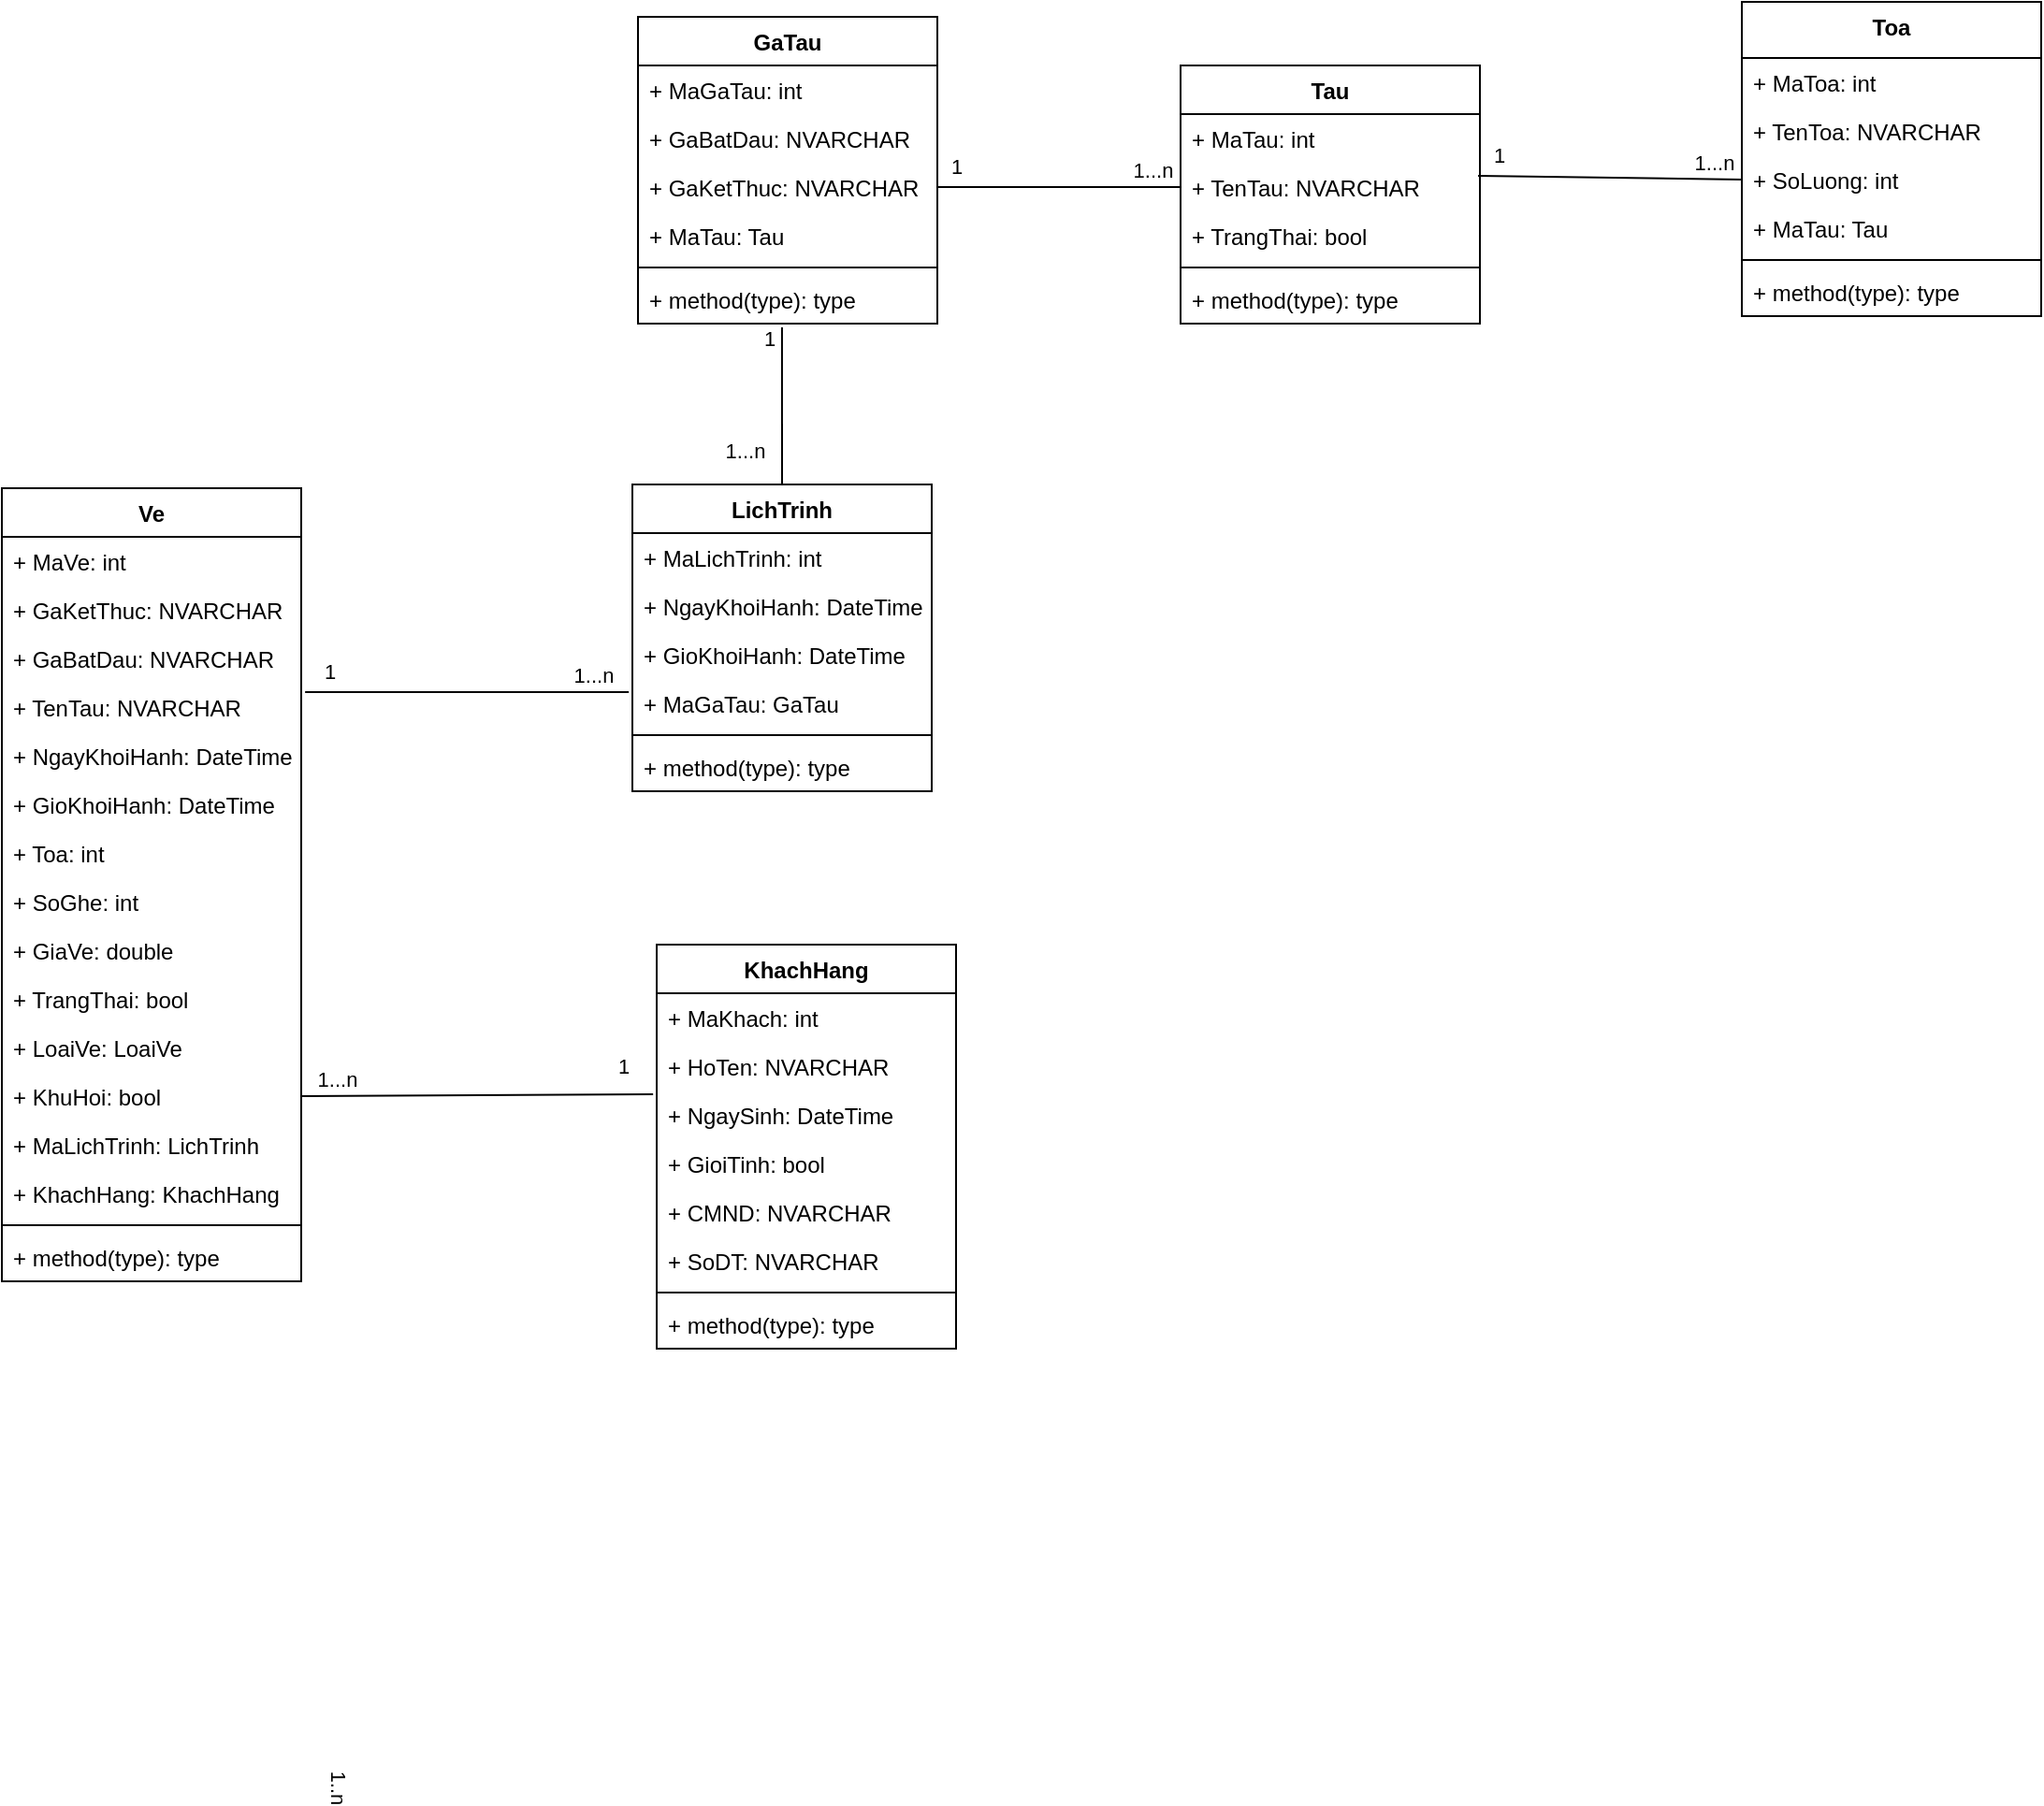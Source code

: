 <mxfile version="14.9.6" type="github">
  <diagram id="NpSVNK-5xvkSS7DOD7S0" name="Page-1">
    <mxGraphModel dx="1382" dy="764" grid="1" gridSize="10" guides="1" tooltips="1" connect="1" arrows="1" fold="1" page="1" pageScale="1" pageWidth="850" pageHeight="1100" math="0" shadow="0">
      <root>
        <mxCell id="0" />
        <mxCell id="1" parent="0" />
        <mxCell id="a7XMS0JOYcJxAgpCZdQg-1" value="Tau" style="swimlane;fontStyle=1;align=center;verticalAlign=top;childLayout=stackLayout;horizontal=1;startSize=26;horizontalStack=0;resizeParent=1;resizeParentMax=0;resizeLast=0;collapsible=1;marginBottom=0;" vertex="1" parent="1">
          <mxGeometry x="680" y="104" width="160" height="138" as="geometry" />
        </mxCell>
        <mxCell id="a7XMS0JOYcJxAgpCZdQg-2" value="+ MaTau: int" style="text;strokeColor=none;fillColor=none;align=left;verticalAlign=top;spacingLeft=4;spacingRight=4;overflow=hidden;rotatable=0;points=[[0,0.5],[1,0.5]];portConstraint=eastwest;" vertex="1" parent="a7XMS0JOYcJxAgpCZdQg-1">
          <mxGeometry y="26" width="160" height="26" as="geometry" />
        </mxCell>
        <mxCell id="a7XMS0JOYcJxAgpCZdQg-26" value="+ TenTau: NVARCHAR" style="text;strokeColor=none;fillColor=none;align=left;verticalAlign=top;spacingLeft=4;spacingRight=4;overflow=hidden;rotatable=0;points=[[0,0.5],[1,0.5]];portConstraint=eastwest;" vertex="1" parent="a7XMS0JOYcJxAgpCZdQg-1">
          <mxGeometry y="52" width="160" height="26" as="geometry" />
        </mxCell>
        <mxCell id="a7XMS0JOYcJxAgpCZdQg-37" value="+ TrangThai: bool" style="text;strokeColor=none;fillColor=none;align=left;verticalAlign=top;spacingLeft=4;spacingRight=4;overflow=hidden;rotatable=0;points=[[0,0.5],[1,0.5]];portConstraint=eastwest;" vertex="1" parent="a7XMS0JOYcJxAgpCZdQg-1">
          <mxGeometry y="78" width="160" height="26" as="geometry" />
        </mxCell>
        <mxCell id="a7XMS0JOYcJxAgpCZdQg-3" value="" style="line;strokeWidth=1;fillColor=none;align=left;verticalAlign=middle;spacingTop=-1;spacingLeft=3;spacingRight=3;rotatable=0;labelPosition=right;points=[];portConstraint=eastwest;" vertex="1" parent="a7XMS0JOYcJxAgpCZdQg-1">
          <mxGeometry y="104" width="160" height="8" as="geometry" />
        </mxCell>
        <mxCell id="a7XMS0JOYcJxAgpCZdQg-4" value="+ method(type): type" style="text;strokeColor=none;fillColor=none;align=left;verticalAlign=top;spacingLeft=4;spacingRight=4;overflow=hidden;rotatable=0;points=[[0,0.5],[1,0.5]];portConstraint=eastwest;" vertex="1" parent="a7XMS0JOYcJxAgpCZdQg-1">
          <mxGeometry y="112" width="160" height="26" as="geometry" />
        </mxCell>
        <mxCell id="a7XMS0JOYcJxAgpCZdQg-6" value="Toa" style="swimlane;fontStyle=1;align=center;verticalAlign=top;childLayout=stackLayout;horizontal=1;startSize=30;horizontalStack=0;resizeParent=1;resizeParentMax=0;resizeLast=0;collapsible=1;marginBottom=0;" vertex="1" parent="1">
          <mxGeometry x="980" y="70" width="160" height="168" as="geometry" />
        </mxCell>
        <mxCell id="a7XMS0JOYcJxAgpCZdQg-7" value="+ MaToa: int" style="text;strokeColor=none;fillColor=none;align=left;verticalAlign=top;spacingLeft=4;spacingRight=4;overflow=hidden;rotatable=0;points=[[0,0.5],[1,0.5]];portConstraint=eastwest;" vertex="1" parent="a7XMS0JOYcJxAgpCZdQg-6">
          <mxGeometry y="30" width="160" height="26" as="geometry" />
        </mxCell>
        <mxCell id="a7XMS0JOYcJxAgpCZdQg-27" value="+ TenToa: NVARCHAR" style="text;strokeColor=none;fillColor=none;align=left;verticalAlign=top;spacingLeft=4;spacingRight=4;overflow=hidden;rotatable=0;points=[[0,0.5],[1,0.5]];portConstraint=eastwest;" vertex="1" parent="a7XMS0JOYcJxAgpCZdQg-6">
          <mxGeometry y="56" width="160" height="26" as="geometry" />
        </mxCell>
        <mxCell id="a7XMS0JOYcJxAgpCZdQg-28" value="+ SoLuong: int" style="text;strokeColor=none;fillColor=none;align=left;verticalAlign=top;spacingLeft=4;spacingRight=4;overflow=hidden;rotatable=0;points=[[0,0.5],[1,0.5]];portConstraint=eastwest;" vertex="1" parent="a7XMS0JOYcJxAgpCZdQg-6">
          <mxGeometry y="82" width="160" height="26" as="geometry" />
        </mxCell>
        <mxCell id="a7XMS0JOYcJxAgpCZdQg-29" value="+ MaTau: Tau" style="text;strokeColor=none;fillColor=none;align=left;verticalAlign=top;spacingLeft=4;spacingRight=4;overflow=hidden;rotatable=0;points=[[0,0.5],[1,0.5]];portConstraint=eastwest;" vertex="1" parent="a7XMS0JOYcJxAgpCZdQg-6">
          <mxGeometry y="108" width="160" height="26" as="geometry" />
        </mxCell>
        <mxCell id="a7XMS0JOYcJxAgpCZdQg-8" value="" style="line;strokeWidth=1;fillColor=none;align=left;verticalAlign=middle;spacingTop=-1;spacingLeft=3;spacingRight=3;rotatable=0;labelPosition=right;points=[];portConstraint=eastwest;" vertex="1" parent="a7XMS0JOYcJxAgpCZdQg-6">
          <mxGeometry y="134" width="160" height="8" as="geometry" />
        </mxCell>
        <mxCell id="a7XMS0JOYcJxAgpCZdQg-9" value="+ method(type): type" style="text;strokeColor=none;fillColor=none;align=left;verticalAlign=top;spacingLeft=4;spacingRight=4;overflow=hidden;rotatable=0;points=[[0,0.5],[1,0.5]];portConstraint=eastwest;" vertex="1" parent="a7XMS0JOYcJxAgpCZdQg-6">
          <mxGeometry y="142" width="160" height="26" as="geometry" />
        </mxCell>
        <mxCell id="a7XMS0JOYcJxAgpCZdQg-35" value="1..n" style="edgeLabel;html=1;align=center;verticalAlign=middle;resizable=0;points=[];rotation=90;" vertex="1" connectable="0" parent="1">
          <mxGeometry x="300.003" y="400.0" as="geometry">
            <mxPoint x="624" y="70" as="offset" />
          </mxGeometry>
        </mxCell>
        <mxCell id="a7XMS0JOYcJxAgpCZdQg-39" value="LichTrinh" style="swimlane;fontStyle=1;align=center;verticalAlign=top;childLayout=stackLayout;horizontal=1;startSize=26;horizontalStack=0;resizeParent=1;resizeParentMax=0;resizeLast=0;collapsible=1;marginBottom=0;" vertex="1" parent="1">
          <mxGeometry x="387" y="328" width="160" height="164" as="geometry" />
        </mxCell>
        <mxCell id="a7XMS0JOYcJxAgpCZdQg-40" value="+ MaLichTrinh: int" style="text;strokeColor=none;fillColor=none;align=left;verticalAlign=top;spacingLeft=4;spacingRight=4;overflow=hidden;rotatable=0;points=[[0,0.5],[1,0.5]];portConstraint=eastwest;" vertex="1" parent="a7XMS0JOYcJxAgpCZdQg-39">
          <mxGeometry y="26" width="160" height="26" as="geometry" />
        </mxCell>
        <mxCell id="a7XMS0JOYcJxAgpCZdQg-45" value="+ NgayKhoiHanh: DateTime" style="text;strokeColor=none;fillColor=none;align=left;verticalAlign=top;spacingLeft=4;spacingRight=4;overflow=hidden;rotatable=0;points=[[0,0.5],[1,0.5]];portConstraint=eastwest;" vertex="1" parent="a7XMS0JOYcJxAgpCZdQg-39">
          <mxGeometry y="52" width="160" height="26" as="geometry" />
        </mxCell>
        <mxCell id="a7XMS0JOYcJxAgpCZdQg-46" value="+ GioKhoiHanh: DateTime" style="text;strokeColor=none;fillColor=none;align=left;verticalAlign=top;spacingLeft=4;spacingRight=4;overflow=hidden;rotatable=0;points=[[0,0.5],[1,0.5]];portConstraint=eastwest;" vertex="1" parent="a7XMS0JOYcJxAgpCZdQg-39">
          <mxGeometry y="78" width="160" height="26" as="geometry" />
        </mxCell>
        <mxCell id="a7XMS0JOYcJxAgpCZdQg-73" value="+ MaGaTau: GaTau" style="text;strokeColor=none;fillColor=none;align=left;verticalAlign=top;spacingLeft=4;spacingRight=4;overflow=hidden;rotatable=0;points=[[0,0.5],[1,0.5]];portConstraint=eastwest;" vertex="1" parent="a7XMS0JOYcJxAgpCZdQg-39">
          <mxGeometry y="104" width="160" height="26" as="geometry" />
        </mxCell>
        <mxCell id="a7XMS0JOYcJxAgpCZdQg-41" value="" style="line;strokeWidth=1;fillColor=none;align=left;verticalAlign=middle;spacingTop=-1;spacingLeft=3;spacingRight=3;rotatable=0;labelPosition=right;points=[];portConstraint=eastwest;" vertex="1" parent="a7XMS0JOYcJxAgpCZdQg-39">
          <mxGeometry y="130" width="160" height="8" as="geometry" />
        </mxCell>
        <mxCell id="a7XMS0JOYcJxAgpCZdQg-42" value="+ method(type): type" style="text;strokeColor=none;fillColor=none;align=left;verticalAlign=top;spacingLeft=4;spacingRight=4;overflow=hidden;rotatable=0;points=[[0,0.5],[1,0.5]];portConstraint=eastwest;" vertex="1" parent="a7XMS0JOYcJxAgpCZdQg-39">
          <mxGeometry y="138" width="160" height="26" as="geometry" />
        </mxCell>
        <mxCell id="a7XMS0JOYcJxAgpCZdQg-61" value="" style="endArrow=none;html=1;rounded=0;exitX=0;exitY=0.5;exitDx=0;exitDy=0;entryX=0.994;entryY=0.269;entryDx=0;entryDy=0;entryPerimeter=0;" edge="1" parent="1" source="a7XMS0JOYcJxAgpCZdQg-28" target="a7XMS0JOYcJxAgpCZdQg-26">
          <mxGeometry relative="1" as="geometry">
            <mxPoint x="530" y="207" as="sourcePoint" />
            <mxPoint x="830" y="197" as="targetPoint" />
          </mxGeometry>
        </mxCell>
        <mxCell id="a7XMS0JOYcJxAgpCZdQg-62" value="1...n" style="edgeLabel;html=1;align=center;verticalAlign=middle;resizable=0;points=[];" vertex="1" connectable="0" parent="a7XMS0JOYcJxAgpCZdQg-61">
          <mxGeometry x="-0.785" relative="1" as="geometry">
            <mxPoint y="-9" as="offset" />
          </mxGeometry>
        </mxCell>
        <mxCell id="a7XMS0JOYcJxAgpCZdQg-63" value="1" style="edgeLabel;html=1;align=center;verticalAlign=middle;resizable=0;points=[];" vertex="1" connectable="0" parent="a7XMS0JOYcJxAgpCZdQg-61">
          <mxGeometry x="0.839" y="2" relative="1" as="geometry">
            <mxPoint x="-1" y="-13" as="offset" />
          </mxGeometry>
        </mxCell>
        <mxCell id="a7XMS0JOYcJxAgpCZdQg-66" value="GaTau" style="swimlane;fontStyle=1;align=center;verticalAlign=top;childLayout=stackLayout;horizontal=1;startSize=26;horizontalStack=0;resizeParent=1;resizeParentMax=0;resizeLast=0;collapsible=1;marginBottom=0;" vertex="1" parent="1">
          <mxGeometry x="390" y="78" width="160" height="164" as="geometry" />
        </mxCell>
        <mxCell id="a7XMS0JOYcJxAgpCZdQg-67" value="+ MaGaTau: int" style="text;strokeColor=none;fillColor=none;align=left;verticalAlign=top;spacingLeft=4;spacingRight=4;overflow=hidden;rotatable=0;points=[[0,0.5],[1,0.5]];portConstraint=eastwest;" vertex="1" parent="a7XMS0JOYcJxAgpCZdQg-66">
          <mxGeometry y="26" width="160" height="26" as="geometry" />
        </mxCell>
        <mxCell id="a7XMS0JOYcJxAgpCZdQg-70" value="+ GaBatDau: NVARCHAR" style="text;strokeColor=none;fillColor=none;align=left;verticalAlign=top;spacingLeft=4;spacingRight=4;overflow=hidden;rotatable=0;points=[[0,0.5],[1,0.5]];portConstraint=eastwest;" vertex="1" parent="a7XMS0JOYcJxAgpCZdQg-66">
          <mxGeometry y="52" width="160" height="26" as="geometry" />
        </mxCell>
        <mxCell id="a7XMS0JOYcJxAgpCZdQg-71" value="+ GaKetThuc: NVARCHAR" style="text;strokeColor=none;fillColor=none;align=left;verticalAlign=top;spacingLeft=4;spacingRight=4;overflow=hidden;rotatable=0;points=[[0,0.5],[1,0.5]];portConstraint=eastwest;" vertex="1" parent="a7XMS0JOYcJxAgpCZdQg-66">
          <mxGeometry y="78" width="160" height="26" as="geometry" />
        </mxCell>
        <mxCell id="a7XMS0JOYcJxAgpCZdQg-48" value="+ MaTau: Tau" style="text;strokeColor=none;fillColor=none;align=left;verticalAlign=top;spacingLeft=4;spacingRight=4;overflow=hidden;rotatable=0;points=[[0,0.5],[1,0.5]];portConstraint=eastwest;" vertex="1" parent="a7XMS0JOYcJxAgpCZdQg-66">
          <mxGeometry y="104" width="160" height="26" as="geometry" />
        </mxCell>
        <mxCell id="a7XMS0JOYcJxAgpCZdQg-68" value="" style="line;strokeWidth=1;fillColor=none;align=left;verticalAlign=middle;spacingTop=-1;spacingLeft=3;spacingRight=3;rotatable=0;labelPosition=right;points=[];portConstraint=eastwest;" vertex="1" parent="a7XMS0JOYcJxAgpCZdQg-66">
          <mxGeometry y="130" width="160" height="8" as="geometry" />
        </mxCell>
        <mxCell id="a7XMS0JOYcJxAgpCZdQg-69" value="+ method(type): type" style="text;strokeColor=none;fillColor=none;align=left;verticalAlign=top;spacingLeft=4;spacingRight=4;overflow=hidden;rotatable=0;points=[[0,0.5],[1,0.5]];portConstraint=eastwest;" vertex="1" parent="a7XMS0JOYcJxAgpCZdQg-66">
          <mxGeometry y="138" width="160" height="26" as="geometry" />
        </mxCell>
        <mxCell id="a7XMS0JOYcJxAgpCZdQg-74" value="" style="endArrow=none;html=1;rounded=0;exitX=0;exitY=0.5;exitDx=0;exitDy=0;entryX=1;entryY=0.5;entryDx=0;entryDy=0;" edge="1" parent="1" source="a7XMS0JOYcJxAgpCZdQg-26" target="a7XMS0JOYcJxAgpCZdQg-71">
          <mxGeometry relative="1" as="geometry">
            <mxPoint x="970" y="209" as="sourcePoint" />
            <mxPoint x="840" y="207" as="targetPoint" />
          </mxGeometry>
        </mxCell>
        <mxCell id="a7XMS0JOYcJxAgpCZdQg-75" value="1...n" style="edgeLabel;html=1;align=center;verticalAlign=middle;resizable=0;points=[];" vertex="1" connectable="0" parent="a7XMS0JOYcJxAgpCZdQg-74">
          <mxGeometry x="-0.785" relative="1" as="geometry">
            <mxPoint x="-1" y="-9" as="offset" />
          </mxGeometry>
        </mxCell>
        <mxCell id="a7XMS0JOYcJxAgpCZdQg-76" value="1" style="edgeLabel;html=1;align=center;verticalAlign=middle;resizable=0;points=[];" vertex="1" connectable="0" parent="a7XMS0JOYcJxAgpCZdQg-74">
          <mxGeometry x="0.839" y="2" relative="1" as="geometry">
            <mxPoint x="-1" y="-13" as="offset" />
          </mxGeometry>
        </mxCell>
        <mxCell id="a7XMS0JOYcJxAgpCZdQg-78" value="" style="endArrow=none;html=1;rounded=0;exitX=0.5;exitY=0;exitDx=0;exitDy=0;entryX=0.481;entryY=1.077;entryDx=0;entryDy=0;entryPerimeter=0;" edge="1" parent="1" source="a7XMS0JOYcJxAgpCZdQg-39" target="a7XMS0JOYcJxAgpCZdQg-69">
          <mxGeometry relative="1" as="geometry">
            <mxPoint x="690" y="179" as="sourcePoint" />
            <mxPoint x="560" y="179" as="targetPoint" />
          </mxGeometry>
        </mxCell>
        <mxCell id="a7XMS0JOYcJxAgpCZdQg-79" value="1...n" style="edgeLabel;html=1;align=center;verticalAlign=middle;resizable=0;points=[];" vertex="1" connectable="0" parent="a7XMS0JOYcJxAgpCZdQg-78">
          <mxGeometry x="-0.785" relative="1" as="geometry">
            <mxPoint x="-20" y="-9" as="offset" />
          </mxGeometry>
        </mxCell>
        <mxCell id="a7XMS0JOYcJxAgpCZdQg-80" value="1" style="edgeLabel;html=1;align=center;verticalAlign=middle;resizable=0;points=[];" vertex="1" connectable="0" parent="a7XMS0JOYcJxAgpCZdQg-78">
          <mxGeometry x="0.839" y="2" relative="1" as="geometry">
            <mxPoint x="-5" y="-1" as="offset" />
          </mxGeometry>
        </mxCell>
        <mxCell id="a7XMS0JOYcJxAgpCZdQg-82" value="Ve" style="swimlane;fontStyle=1;align=center;verticalAlign=top;childLayout=stackLayout;horizontal=1;startSize=26;horizontalStack=0;resizeParent=1;resizeParentMax=0;resizeLast=0;collapsible=1;marginBottom=0;" vertex="1" parent="1">
          <mxGeometry x="50" y="330" width="160" height="424" as="geometry" />
        </mxCell>
        <mxCell id="a7XMS0JOYcJxAgpCZdQg-83" value="+ MaVe: int" style="text;strokeColor=none;fillColor=none;align=left;verticalAlign=top;spacingLeft=4;spacingRight=4;overflow=hidden;rotatable=0;points=[[0,0.5],[1,0.5]];portConstraint=eastwest;" vertex="1" parent="a7XMS0JOYcJxAgpCZdQg-82">
          <mxGeometry y="26" width="160" height="26" as="geometry" />
        </mxCell>
        <mxCell id="a7XMS0JOYcJxAgpCZdQg-100" value="+ GaKetThuc: NVARCHAR" style="text;strokeColor=none;fillColor=none;align=left;verticalAlign=top;spacingLeft=4;spacingRight=4;overflow=hidden;rotatable=0;points=[[0,0.5],[1,0.5]];portConstraint=eastwest;" vertex="1" parent="a7XMS0JOYcJxAgpCZdQg-82">
          <mxGeometry y="52" width="160" height="26" as="geometry" />
        </mxCell>
        <mxCell id="a7XMS0JOYcJxAgpCZdQg-99" value="+ GaBatDau: NVARCHAR" style="text;strokeColor=none;fillColor=none;align=left;verticalAlign=top;spacingLeft=4;spacingRight=4;overflow=hidden;rotatable=0;points=[[0,0.5],[1,0.5]];portConstraint=eastwest;" vertex="1" parent="a7XMS0JOYcJxAgpCZdQg-82">
          <mxGeometry y="78" width="160" height="26" as="geometry" />
        </mxCell>
        <mxCell id="a7XMS0JOYcJxAgpCZdQg-101" value="+ TenTau: NVARCHAR" style="text;strokeColor=none;fillColor=none;align=left;verticalAlign=top;spacingLeft=4;spacingRight=4;overflow=hidden;rotatable=0;points=[[0,0.5],[1,0.5]];portConstraint=eastwest;" vertex="1" parent="a7XMS0JOYcJxAgpCZdQg-82">
          <mxGeometry y="104" width="160" height="26" as="geometry" />
        </mxCell>
        <mxCell id="a7XMS0JOYcJxAgpCZdQg-91" value="+ NgayKhoiHanh: DateTime" style="text;strokeColor=none;fillColor=none;align=left;verticalAlign=top;spacingLeft=4;spacingRight=4;overflow=hidden;rotatable=0;points=[[0,0.5],[1,0.5]];portConstraint=eastwest;" vertex="1" parent="a7XMS0JOYcJxAgpCZdQg-82">
          <mxGeometry y="130" width="160" height="26" as="geometry" />
        </mxCell>
        <mxCell id="a7XMS0JOYcJxAgpCZdQg-92" value="+ GioKhoiHanh: DateTime" style="text;strokeColor=none;fillColor=none;align=left;verticalAlign=top;spacingLeft=4;spacingRight=4;overflow=hidden;rotatable=0;points=[[0,0.5],[1,0.5]];portConstraint=eastwest;" vertex="1" parent="a7XMS0JOYcJxAgpCZdQg-82">
          <mxGeometry y="156" width="160" height="26" as="geometry" />
        </mxCell>
        <mxCell id="a7XMS0JOYcJxAgpCZdQg-93" value="+ Toa: int" style="text;strokeColor=none;fillColor=none;align=left;verticalAlign=top;spacingLeft=4;spacingRight=4;overflow=hidden;rotatable=0;points=[[0,0.5],[1,0.5]];portConstraint=eastwest;" vertex="1" parent="a7XMS0JOYcJxAgpCZdQg-82">
          <mxGeometry y="182" width="160" height="26" as="geometry" />
        </mxCell>
        <mxCell id="a7XMS0JOYcJxAgpCZdQg-86" value="+ SoGhe: int" style="text;strokeColor=none;fillColor=none;align=left;verticalAlign=top;spacingLeft=4;spacingRight=4;overflow=hidden;rotatable=0;points=[[0,0.5],[1,0.5]];portConstraint=eastwest;" vertex="1" parent="a7XMS0JOYcJxAgpCZdQg-82">
          <mxGeometry y="208" width="160" height="26" as="geometry" />
        </mxCell>
        <mxCell id="a7XMS0JOYcJxAgpCZdQg-117" value="+ GiaVe: double" style="text;strokeColor=none;fillColor=none;align=left;verticalAlign=top;spacingLeft=4;spacingRight=4;overflow=hidden;rotatable=0;points=[[0,0.5],[1,0.5]];portConstraint=eastwest;" vertex="1" parent="a7XMS0JOYcJxAgpCZdQg-82">
          <mxGeometry y="234" width="160" height="26" as="geometry" />
        </mxCell>
        <mxCell id="a7XMS0JOYcJxAgpCZdQg-94" value="+ TrangThai: bool" style="text;strokeColor=none;fillColor=none;align=left;verticalAlign=top;spacingLeft=4;spacingRight=4;overflow=hidden;rotatable=0;points=[[0,0.5],[1,0.5]];portConstraint=eastwest;" vertex="1" parent="a7XMS0JOYcJxAgpCZdQg-82">
          <mxGeometry y="260" width="160" height="26" as="geometry" />
        </mxCell>
        <mxCell id="a7XMS0JOYcJxAgpCZdQg-95" value="+ LoaiVe: LoaiVe" style="text;strokeColor=none;fillColor=none;align=left;verticalAlign=top;spacingLeft=4;spacingRight=4;overflow=hidden;rotatable=0;points=[[0,0.5],[1,0.5]];portConstraint=eastwest;" vertex="1" parent="a7XMS0JOYcJxAgpCZdQg-82">
          <mxGeometry y="286" width="160" height="26" as="geometry" />
        </mxCell>
        <mxCell id="a7XMS0JOYcJxAgpCZdQg-105" value="+ KhuHoi: bool" style="text;strokeColor=none;fillColor=none;align=left;verticalAlign=top;spacingLeft=4;spacingRight=4;overflow=hidden;rotatable=0;points=[[0,0.5],[1,0.5]];portConstraint=eastwest;" vertex="1" parent="a7XMS0JOYcJxAgpCZdQg-82">
          <mxGeometry y="312" width="160" height="26" as="geometry" />
        </mxCell>
        <mxCell id="a7XMS0JOYcJxAgpCZdQg-89" value="+ MaLichTrinh: LichTrinh" style="text;strokeColor=none;fillColor=none;align=left;verticalAlign=top;spacingLeft=4;spacingRight=4;overflow=hidden;rotatable=0;points=[[0,0.5],[1,0.5]];portConstraint=eastwest;" vertex="1" parent="a7XMS0JOYcJxAgpCZdQg-82">
          <mxGeometry y="338" width="160" height="26" as="geometry" />
        </mxCell>
        <mxCell id="a7XMS0JOYcJxAgpCZdQg-84" value="+ KhachHang: KhachHang" style="text;strokeColor=none;fillColor=none;align=left;verticalAlign=top;spacingLeft=4;spacingRight=4;overflow=hidden;rotatable=0;points=[[0,0.5],[1,0.5]];portConstraint=eastwest;" vertex="1" parent="a7XMS0JOYcJxAgpCZdQg-82">
          <mxGeometry y="364" width="160" height="26" as="geometry" />
        </mxCell>
        <mxCell id="a7XMS0JOYcJxAgpCZdQg-87" value="" style="line;strokeWidth=1;fillColor=none;align=left;verticalAlign=middle;spacingTop=-1;spacingLeft=3;spacingRight=3;rotatable=0;labelPosition=right;points=[];portConstraint=eastwest;" vertex="1" parent="a7XMS0JOYcJxAgpCZdQg-82">
          <mxGeometry y="390" width="160" height="8" as="geometry" />
        </mxCell>
        <mxCell id="a7XMS0JOYcJxAgpCZdQg-88" value="+ method(type): type" style="text;strokeColor=none;fillColor=none;align=left;verticalAlign=top;spacingLeft=4;spacingRight=4;overflow=hidden;rotatable=0;points=[[0,0.5],[1,0.5]];portConstraint=eastwest;" vertex="1" parent="a7XMS0JOYcJxAgpCZdQg-82">
          <mxGeometry y="398" width="160" height="26" as="geometry" />
        </mxCell>
        <mxCell id="a7XMS0JOYcJxAgpCZdQg-102" value="" style="endArrow=none;html=1;rounded=0;exitX=-0.012;exitY=0.269;exitDx=0;exitDy=0;entryX=1.013;entryY=0.192;entryDx=0;entryDy=0;entryPerimeter=0;exitPerimeter=0;" edge="1" parent="1" source="a7XMS0JOYcJxAgpCZdQg-73" target="a7XMS0JOYcJxAgpCZdQg-101">
          <mxGeometry relative="1" as="geometry">
            <mxPoint x="365" y="440" as="sourcePoint" />
            <mxPoint x="235" y="440" as="targetPoint" />
          </mxGeometry>
        </mxCell>
        <mxCell id="a7XMS0JOYcJxAgpCZdQg-103" value="1...n" style="edgeLabel;html=1;align=center;verticalAlign=middle;resizable=0;points=[];" vertex="1" connectable="0" parent="a7XMS0JOYcJxAgpCZdQg-102">
          <mxGeometry x="-0.785" relative="1" as="geometry">
            <mxPoint x="-1" y="-9" as="offset" />
          </mxGeometry>
        </mxCell>
        <mxCell id="a7XMS0JOYcJxAgpCZdQg-104" value="1" style="edgeLabel;html=1;align=center;verticalAlign=middle;resizable=0;points=[];" vertex="1" connectable="0" parent="a7XMS0JOYcJxAgpCZdQg-102">
          <mxGeometry x="0.839" y="2" relative="1" as="geometry">
            <mxPoint x="-1" y="-13" as="offset" />
          </mxGeometry>
        </mxCell>
        <mxCell id="a7XMS0JOYcJxAgpCZdQg-106" value="KhachHang" style="swimlane;fontStyle=1;align=center;verticalAlign=top;childLayout=stackLayout;horizontal=1;startSize=26;horizontalStack=0;resizeParent=1;resizeParentMax=0;resizeLast=0;collapsible=1;marginBottom=0;" vertex="1" parent="1">
          <mxGeometry x="400" y="574" width="160" height="216" as="geometry" />
        </mxCell>
        <mxCell id="a7XMS0JOYcJxAgpCZdQg-107" value="+ MaKhach: int" style="text;strokeColor=none;fillColor=none;align=left;verticalAlign=top;spacingLeft=4;spacingRight=4;overflow=hidden;rotatable=0;points=[[0,0.5],[1,0.5]];portConstraint=eastwest;" vertex="1" parent="a7XMS0JOYcJxAgpCZdQg-106">
          <mxGeometry y="26" width="160" height="26" as="geometry" />
        </mxCell>
        <mxCell id="a7XMS0JOYcJxAgpCZdQg-108" value="+ HoTen: NVARCHAR" style="text;strokeColor=none;fillColor=none;align=left;verticalAlign=top;spacingLeft=4;spacingRight=4;overflow=hidden;rotatable=0;points=[[0,0.5],[1,0.5]];portConstraint=eastwest;" vertex="1" parent="a7XMS0JOYcJxAgpCZdQg-106">
          <mxGeometry y="52" width="160" height="26" as="geometry" />
        </mxCell>
        <mxCell id="a7XMS0JOYcJxAgpCZdQg-113" value="+ NgaySinh: DateTime" style="text;strokeColor=none;fillColor=none;align=left;verticalAlign=top;spacingLeft=4;spacingRight=4;overflow=hidden;rotatable=0;points=[[0,0.5],[1,0.5]];portConstraint=eastwest;" vertex="1" parent="a7XMS0JOYcJxAgpCZdQg-106">
          <mxGeometry y="78" width="160" height="26" as="geometry" />
        </mxCell>
        <mxCell id="a7XMS0JOYcJxAgpCZdQg-114" value="+ GioiTinh: bool" style="text;strokeColor=none;fillColor=none;align=left;verticalAlign=top;spacingLeft=4;spacingRight=4;overflow=hidden;rotatable=0;points=[[0,0.5],[1,0.5]];portConstraint=eastwest;" vertex="1" parent="a7XMS0JOYcJxAgpCZdQg-106">
          <mxGeometry y="104" width="160" height="26" as="geometry" />
        </mxCell>
        <mxCell id="a7XMS0JOYcJxAgpCZdQg-115" value="+ CMND: NVARCHAR" style="text;strokeColor=none;fillColor=none;align=left;verticalAlign=top;spacingLeft=4;spacingRight=4;overflow=hidden;rotatable=0;points=[[0,0.5],[1,0.5]];portConstraint=eastwest;" vertex="1" parent="a7XMS0JOYcJxAgpCZdQg-106">
          <mxGeometry y="130" width="160" height="26" as="geometry" />
        </mxCell>
        <mxCell id="a7XMS0JOYcJxAgpCZdQg-116" value="+ SoDT: NVARCHAR" style="text;strokeColor=none;fillColor=none;align=left;verticalAlign=top;spacingLeft=4;spacingRight=4;overflow=hidden;rotatable=0;points=[[0,0.5],[1,0.5]];portConstraint=eastwest;" vertex="1" parent="a7XMS0JOYcJxAgpCZdQg-106">
          <mxGeometry y="156" width="160" height="26" as="geometry" />
        </mxCell>
        <mxCell id="a7XMS0JOYcJxAgpCZdQg-111" value="" style="line;strokeWidth=1;fillColor=none;align=left;verticalAlign=middle;spacingTop=-1;spacingLeft=3;spacingRight=3;rotatable=0;labelPosition=right;points=[];portConstraint=eastwest;" vertex="1" parent="a7XMS0JOYcJxAgpCZdQg-106">
          <mxGeometry y="182" width="160" height="8" as="geometry" />
        </mxCell>
        <mxCell id="a7XMS0JOYcJxAgpCZdQg-112" value="+ method(type): type" style="text;strokeColor=none;fillColor=none;align=left;verticalAlign=top;spacingLeft=4;spacingRight=4;overflow=hidden;rotatable=0;points=[[0,0.5],[1,0.5]];portConstraint=eastwest;" vertex="1" parent="a7XMS0JOYcJxAgpCZdQg-106">
          <mxGeometry y="190" width="160" height="26" as="geometry" />
        </mxCell>
        <mxCell id="a7XMS0JOYcJxAgpCZdQg-118" value="" style="endArrow=none;html=1;rounded=0;exitX=1;exitY=0.5;exitDx=0;exitDy=0;entryX=-0.012;entryY=0.077;entryDx=0;entryDy=0;entryPerimeter=0;" edge="1" parent="1" source="a7XMS0JOYcJxAgpCZdQg-105" target="a7XMS0JOYcJxAgpCZdQg-113">
          <mxGeometry relative="1" as="geometry">
            <mxPoint x="383.0" y="543.004" as="sourcePoint" />
            <mxPoint x="210.0" y="541.002" as="targetPoint" />
          </mxGeometry>
        </mxCell>
        <mxCell id="a7XMS0JOYcJxAgpCZdQg-119" value="1...n" style="edgeLabel;html=1;align=center;verticalAlign=middle;resizable=0;points=[];" vertex="1" connectable="0" parent="a7XMS0JOYcJxAgpCZdQg-118">
          <mxGeometry x="-0.785" relative="1" as="geometry">
            <mxPoint x="-1" y="-9" as="offset" />
          </mxGeometry>
        </mxCell>
        <mxCell id="a7XMS0JOYcJxAgpCZdQg-120" value="1" style="edgeLabel;html=1;align=center;verticalAlign=middle;resizable=0;points=[];" vertex="1" connectable="0" parent="a7XMS0JOYcJxAgpCZdQg-118">
          <mxGeometry x="0.839" y="2" relative="1" as="geometry">
            <mxPoint x="-1" y="-13" as="offset" />
          </mxGeometry>
        </mxCell>
      </root>
    </mxGraphModel>
  </diagram>
</mxfile>
